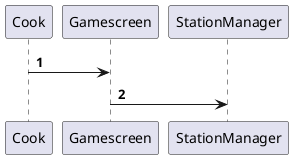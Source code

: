 @startuml
'https://plantuml.com/sequence-diagram

autonumber

Cook -> Gamescreen
Gamescreen-> StationManager
@enduml